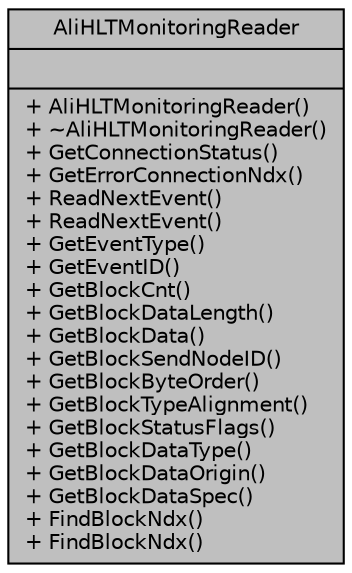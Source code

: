 digraph "AliHLTMonitoringReader"
{
 // INTERACTIVE_SVG=YES
  bgcolor="transparent";
  edge [fontname="Helvetica",fontsize="10",labelfontname="Helvetica",labelfontsize="10"];
  node [fontname="Helvetica",fontsize="10",shape=record];
  Node1 [label="{AliHLTMonitoringReader\n||+ AliHLTMonitoringReader()\l+ ~AliHLTMonitoringReader()\l+ GetConnectionStatus()\l+ GetErrorConnectionNdx()\l+ ReadNextEvent()\l+ ReadNextEvent()\l+ GetEventType()\l+ GetEventID()\l+ GetBlockCnt()\l+ GetBlockDataLength()\l+ GetBlockData()\l+ GetBlockSendNodeID()\l+ GetBlockByteOrder()\l+ GetBlockTypeAlignment()\l+ GetBlockStatusFlags()\l+ GetBlockDataType()\l+ GetBlockDataOrigin()\l+ GetBlockDataSpec()\l+ FindBlockNdx()\l+ FindBlockNdx()\l}",height=0.2,width=0.4,color="black", fillcolor="grey75", style="filled" fontcolor="black"];
}
